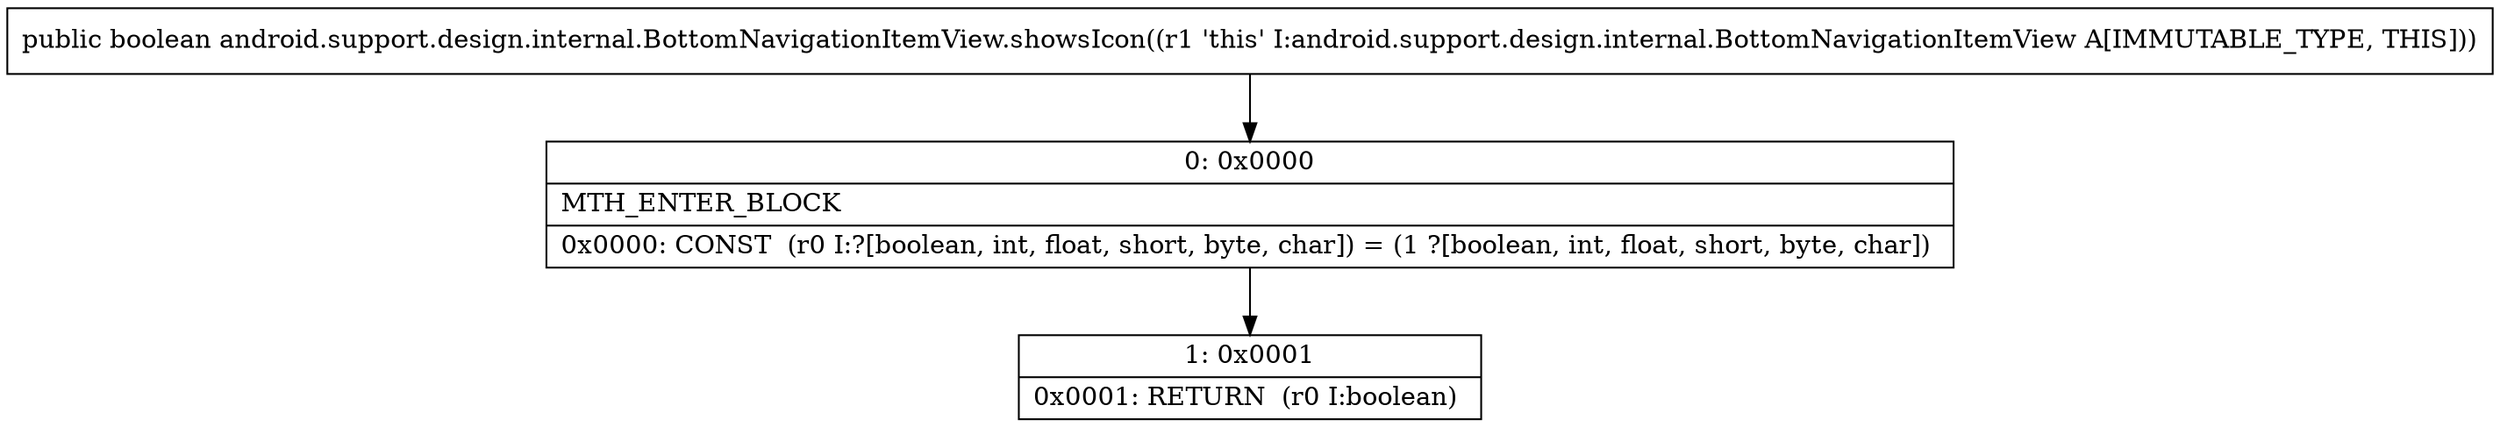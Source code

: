 digraph "CFG forandroid.support.design.internal.BottomNavigationItemView.showsIcon()Z" {
Node_0 [shape=record,label="{0\:\ 0x0000|MTH_ENTER_BLOCK\l|0x0000: CONST  (r0 I:?[boolean, int, float, short, byte, char]) = (1 ?[boolean, int, float, short, byte, char]) \l}"];
Node_1 [shape=record,label="{1\:\ 0x0001|0x0001: RETURN  (r0 I:boolean) \l}"];
MethodNode[shape=record,label="{public boolean android.support.design.internal.BottomNavigationItemView.showsIcon((r1 'this' I:android.support.design.internal.BottomNavigationItemView A[IMMUTABLE_TYPE, THIS])) }"];
MethodNode -> Node_0;
Node_0 -> Node_1;
}

